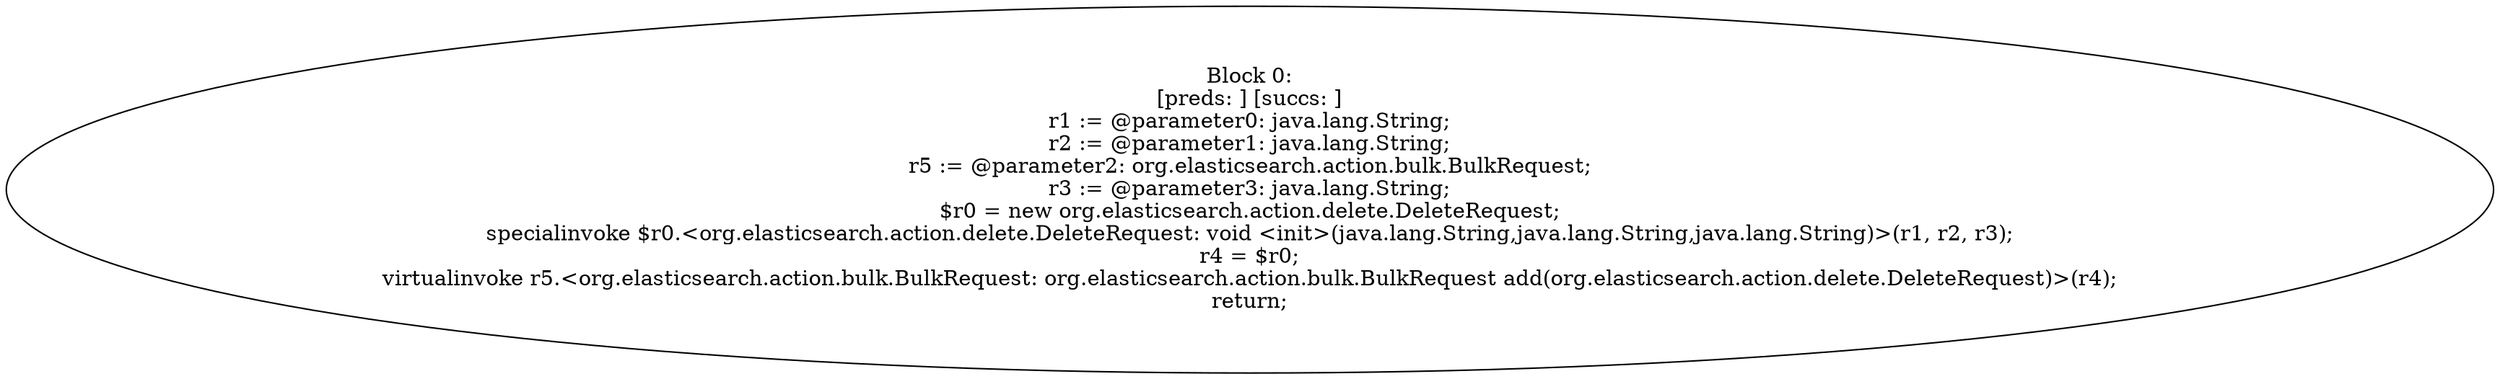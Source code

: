 digraph "unitGraph" {
    "Block 0:
[preds: ] [succs: ]
r1 := @parameter0: java.lang.String;
r2 := @parameter1: java.lang.String;
r5 := @parameter2: org.elasticsearch.action.bulk.BulkRequest;
r3 := @parameter3: java.lang.String;
$r0 = new org.elasticsearch.action.delete.DeleteRequest;
specialinvoke $r0.<org.elasticsearch.action.delete.DeleteRequest: void <init>(java.lang.String,java.lang.String,java.lang.String)>(r1, r2, r3);
r4 = $r0;
virtualinvoke r5.<org.elasticsearch.action.bulk.BulkRequest: org.elasticsearch.action.bulk.BulkRequest add(org.elasticsearch.action.delete.DeleteRequest)>(r4);
return;
"
}
